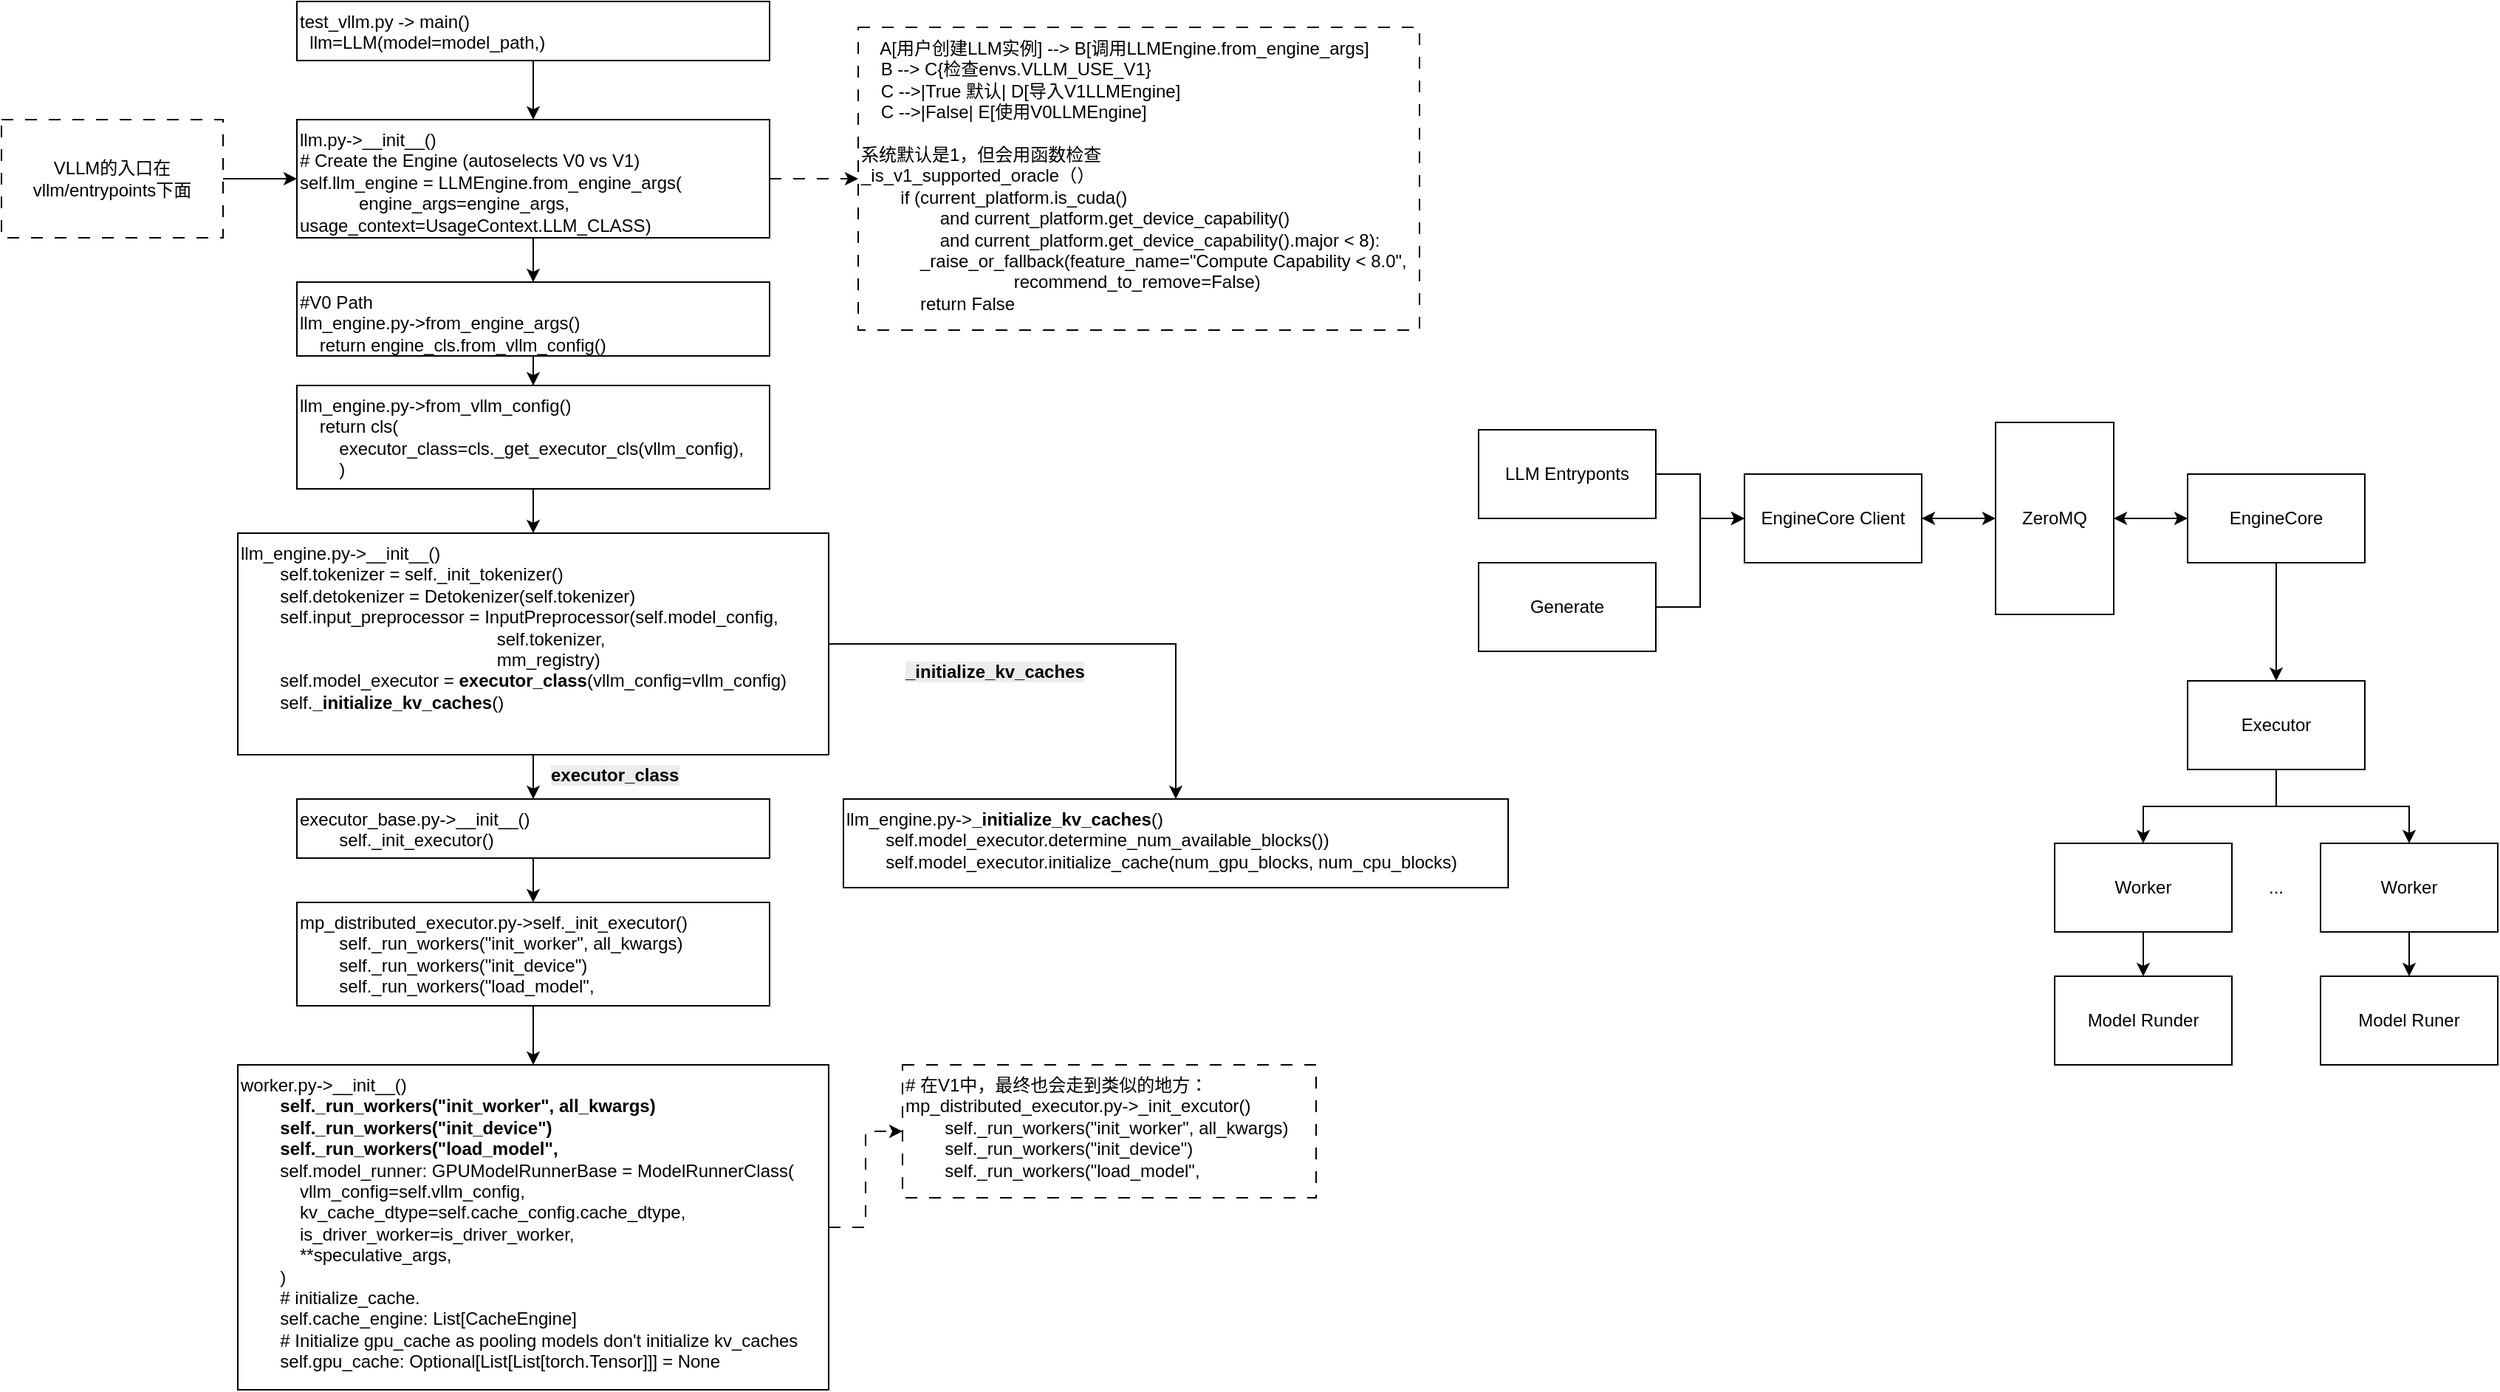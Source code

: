 <mxfile version="28.0.6">
  <diagram name="Page-1" id="GXyGxh3fhqGWcaT-Y3ZY">
    <mxGraphModel dx="2066" dy="1137" grid="1" gridSize="10" guides="1" tooltips="1" connect="1" arrows="1" fold="1" page="1" pageScale="1" pageWidth="850" pageHeight="1100" math="0" shadow="0">
      <root>
        <mxCell id="0" />
        <mxCell id="1" parent="0" />
        <mxCell id="sT55y12rGX_XL4kx0Qpv-9" value="" style="edgeStyle=orthogonalEdgeStyle;rounded=0;orthogonalLoop=1;jettySize=auto;html=1;" parent="1" source="sT55y12rGX_XL4kx0Qpv-1" target="sT55y12rGX_XL4kx0Qpv-8" edge="1">
          <mxGeometry relative="1" as="geometry" />
        </mxCell>
        <mxCell id="sT55y12rGX_XL4kx0Qpv-23" value="" style="edgeStyle=orthogonalEdgeStyle;rounded=0;orthogonalLoop=1;jettySize=auto;html=1;fontFamily=Helvetica;fontSize=12;fontColor=default;dashed=1;dashPattern=8 8;" parent="1" source="sT55y12rGX_XL4kx0Qpv-1" target="sT55y12rGX_XL4kx0Qpv-22" edge="1">
          <mxGeometry relative="1" as="geometry" />
        </mxCell>
        <mxCell id="sT55y12rGX_XL4kx0Qpv-1" value="llm.py-&gt;__init__()&#xa;# Create the Engine (autoselects V0 vs V1)&#xa;self.llm_engine = LLMEngine.from_engine_args(&#xa;            engine_args=engine_args, usage_context=UsageContext.LLM_CLASS)" style="rounded=0;whiteSpace=wrap;html=1;align=left;verticalAlign=top;" parent="1" vertex="1">
          <mxGeometry x="240" y="120" width="320" height="80" as="geometry" />
        </mxCell>
        <mxCell id="sT55y12rGX_XL4kx0Qpv-5" value="" style="edgeStyle=orthogonalEdgeStyle;rounded=0;orthogonalLoop=1;jettySize=auto;html=1;" parent="1" source="sT55y12rGX_XL4kx0Qpv-3" target="sT55y12rGX_XL4kx0Qpv-1" edge="1">
          <mxGeometry relative="1" as="geometry" />
        </mxCell>
        <mxCell id="sT55y12rGX_XL4kx0Qpv-3" value="VLLM的入口在 vllm/entrypoints下面" style="text;html=1;align=center;verticalAlign=middle;whiteSpace=wrap;rounded=0;strokeColor=default;dashed=1;dashPattern=8 8;" parent="1" vertex="1">
          <mxGeometry x="40" y="120" width="150" height="80" as="geometry" />
        </mxCell>
        <mxCell id="sT55y12rGX_XL4kx0Qpv-7" value="" style="edgeStyle=orthogonalEdgeStyle;rounded=0;orthogonalLoop=1;jettySize=auto;html=1;" parent="1" source="sT55y12rGX_XL4kx0Qpv-6" target="sT55y12rGX_XL4kx0Qpv-1" edge="1">
          <mxGeometry relative="1" as="geometry" />
        </mxCell>
        <mxCell id="sT55y12rGX_XL4kx0Qpv-6" value="test_vllm.py -&amp;gt; main()&lt;div&gt;&amp;nbsp; llm=LLM(model=model_path,)&lt;/div&gt;" style="rounded=0;whiteSpace=wrap;html=1;align=left;verticalAlign=top;" parent="1" vertex="1">
          <mxGeometry x="240" y="40" width="320" height="40" as="geometry" />
        </mxCell>
        <mxCell id="sT55y12rGX_XL4kx0Qpv-11" value="" style="edgeStyle=orthogonalEdgeStyle;rounded=0;orthogonalLoop=1;jettySize=auto;html=1;fontFamily=Helvetica;fontSize=12;fontColor=default;" parent="1" source="sT55y12rGX_XL4kx0Qpv-8" target="sT55y12rGX_XL4kx0Qpv-10" edge="1">
          <mxGeometry relative="1" as="geometry" />
        </mxCell>
        <mxCell id="sT55y12rGX_XL4kx0Qpv-8" value="&lt;div&gt;#V0 Path&lt;/div&gt;llm_engine.py-&amp;gt;from_engine_args()&lt;br&gt;&amp;nbsp; &amp;nbsp; return engine_cls.from_vllm_config()" style="rounded=0;whiteSpace=wrap;html=1;align=left;verticalAlign=top;" parent="1" vertex="1">
          <mxGeometry x="240" y="230" width="320" height="50" as="geometry" />
        </mxCell>
        <mxCell id="sT55y12rGX_XL4kx0Qpv-13" value="" style="edgeStyle=orthogonalEdgeStyle;rounded=0;orthogonalLoop=1;jettySize=auto;html=1;fontFamily=Helvetica;fontSize=12;fontColor=default;" parent="1" source="sT55y12rGX_XL4kx0Qpv-10" target="sT55y12rGX_XL4kx0Qpv-12" edge="1">
          <mxGeometry relative="1" as="geometry" />
        </mxCell>
        <mxCell id="sT55y12rGX_XL4kx0Qpv-10" value="llm_engine.py-&amp;gt;from_vllm_config()&lt;br&gt;&amp;nbsp; &amp;nbsp; return cls(&lt;div&gt;&lt;span style=&quot;white-space: pre;&quot;&gt;&#x9;&lt;/span&gt;executor_class=cls._get_executor_cls(vllm_config),&amp;nbsp;&lt;/div&gt;&lt;div&gt;&lt;span style=&quot;white-space: pre;&quot;&gt;&#x9;&lt;/span&gt;)&lt;/div&gt;" style="rounded=0;whiteSpace=wrap;html=1;align=left;verticalAlign=top;" parent="1" vertex="1">
          <mxGeometry x="240" y="300" width="320" height="70" as="geometry" />
        </mxCell>
        <mxCell id="sT55y12rGX_XL4kx0Qpv-15" value="" style="edgeStyle=orthogonalEdgeStyle;rounded=0;orthogonalLoop=1;jettySize=auto;html=1;fontFamily=Helvetica;fontSize=12;fontColor=default;" parent="1" source="sT55y12rGX_XL4kx0Qpv-12" target="sT55y12rGX_XL4kx0Qpv-14" edge="1">
          <mxGeometry relative="1" as="geometry" />
        </mxCell>
        <mxCell id="Y6s4YUltKjXgeL2X_BUD-3" value="" style="edgeStyle=orthogonalEdgeStyle;rounded=0;orthogonalLoop=1;jettySize=auto;html=1;" parent="1" source="sT55y12rGX_XL4kx0Qpv-12" target="Y6s4YUltKjXgeL2X_BUD-2" edge="1">
          <mxGeometry relative="1" as="geometry" />
        </mxCell>
        <mxCell id="sT55y12rGX_XL4kx0Qpv-12" value="llm_engine.py-&amp;gt;__init__()&lt;br&gt;&amp;nbsp; &amp;nbsp; &amp;nbsp; &amp;nbsp; self.tokenizer = self._init_tokenizer()&lt;br&gt;&amp;nbsp; &amp;nbsp; &amp;nbsp; &amp;nbsp; self.detokenizer = Detokenizer(self.tokenizer)&lt;br&gt;&amp;nbsp; &amp;nbsp; &amp;nbsp; &amp;nbsp; self.input_preprocessor = InputPreprocessor(self.model_config,&lt;br&gt;&amp;nbsp; &amp;nbsp; &amp;nbsp; &amp;nbsp; &amp;nbsp; &amp;nbsp; &amp;nbsp; &amp;nbsp; &amp;nbsp; &amp;nbsp; &amp;nbsp; &amp;nbsp; &amp;nbsp; &amp;nbsp; &amp;nbsp; &amp;nbsp; &amp;nbsp; &amp;nbsp; &amp;nbsp; &amp;nbsp; &amp;nbsp; &amp;nbsp; &amp;nbsp; &amp;nbsp; &amp;nbsp; &amp;nbsp; self.tokenizer,&lt;br&gt;&amp;nbsp; &amp;nbsp; &amp;nbsp; &amp;nbsp; &amp;nbsp; &amp;nbsp; &amp;nbsp; &amp;nbsp; &amp;nbsp; &amp;nbsp; &amp;nbsp; &amp;nbsp; &amp;nbsp; &amp;nbsp; &amp;nbsp; &amp;nbsp; &amp;nbsp; &amp;nbsp; &amp;nbsp; &amp;nbsp; &amp;nbsp; &amp;nbsp; &amp;nbsp; &amp;nbsp; &amp;nbsp; &amp;nbsp; mm_registry)&lt;br&gt;&amp;nbsp; &amp;nbsp; &amp;nbsp; &amp;nbsp; self.model_executor = &lt;b&gt;executor_class&lt;/b&gt;(vllm_config=vllm_config)&lt;br&gt;&#x9;&lt;span style=&quot;white-space: pre;&quot;&gt;&#x9;&lt;/span&gt;self.&lt;b&gt;_initialize_kv_caches&lt;/b&gt;()" style="rounded=0;whiteSpace=wrap;html=1;align=left;verticalAlign=top;" parent="1" vertex="1">
          <mxGeometry x="200" y="400" width="400" height="150" as="geometry" />
        </mxCell>
        <mxCell id="sT55y12rGX_XL4kx0Qpv-17" value="" style="edgeStyle=orthogonalEdgeStyle;rounded=0;orthogonalLoop=1;jettySize=auto;html=1;fontFamily=Helvetica;fontSize=12;fontColor=default;" parent="1" source="sT55y12rGX_XL4kx0Qpv-14" target="sT55y12rGX_XL4kx0Qpv-16" edge="1">
          <mxGeometry relative="1" as="geometry" />
        </mxCell>
        <mxCell id="sT55y12rGX_XL4kx0Qpv-14" value="executor_base.py-&amp;gt;__init__()&lt;br&gt;&amp;nbsp; &amp;nbsp; &amp;nbsp; &amp;nbsp; self._init_executor()" style="rounded=0;whiteSpace=wrap;html=1;align=left;verticalAlign=top;" parent="1" vertex="1">
          <mxGeometry x="240" y="580" width="320" height="40" as="geometry" />
        </mxCell>
        <mxCell id="sT55y12rGX_XL4kx0Qpv-19" value="" style="edgeStyle=orthogonalEdgeStyle;rounded=0;orthogonalLoop=1;jettySize=auto;html=1;fontFamily=Helvetica;fontSize=12;fontColor=default;" parent="1" source="sT55y12rGX_XL4kx0Qpv-16" target="sT55y12rGX_XL4kx0Qpv-18" edge="1">
          <mxGeometry relative="1" as="geometry" />
        </mxCell>
        <mxCell id="sT55y12rGX_XL4kx0Qpv-16" value="mp_distributed_executor.py-&amp;gt;self._init_executor()&lt;div&gt;&lt;div&gt;&amp;nbsp; &amp;nbsp; &amp;nbsp; &amp;nbsp; self._run_workers(&quot;init_worker&quot;, all_kwargs)&lt;/div&gt;&lt;div&gt;&amp;nbsp; &amp;nbsp; &amp;nbsp; &amp;nbsp; self._run_workers(&quot;init_device&quot;)&lt;/div&gt;&lt;div&gt;&amp;nbsp; &amp;nbsp; &amp;nbsp; &amp;nbsp; self._run_workers(&quot;load_model&quot;,&lt;/div&gt;&lt;/div&gt;" style="rounded=0;whiteSpace=wrap;html=1;align=left;verticalAlign=top;" parent="1" vertex="1">
          <mxGeometry x="240" y="650" width="320" height="70" as="geometry" />
        </mxCell>
        <mxCell id="sT55y12rGX_XL4kx0Qpv-25" value="" style="edgeStyle=orthogonalEdgeStyle;rounded=0;orthogonalLoop=1;jettySize=auto;html=1;fontFamily=Helvetica;fontSize=12;fontColor=default;dashed=1;dashPattern=8 8;" parent="1" source="sT55y12rGX_XL4kx0Qpv-18" target="sT55y12rGX_XL4kx0Qpv-24" edge="1">
          <mxGeometry relative="1" as="geometry" />
        </mxCell>
        <mxCell id="sT55y12rGX_XL4kx0Qpv-18" value="worker.py-&amp;gt;__init__()&lt;br&gt;&lt;b&gt;&amp;nbsp; &amp;nbsp; &amp;nbsp; &amp;nbsp; self._run_workers(&quot;init_worker&quot;, all_kwargs)&lt;br&gt;&amp;nbsp; &amp;nbsp; &amp;nbsp; &amp;nbsp; self._run_workers(&quot;init_device&quot;)&lt;br&gt;&amp;nbsp; &amp;nbsp; &amp;nbsp; &amp;nbsp; self._run_workers(&quot;load_model&quot;,&lt;/b&gt;&lt;br&gt;&amp;nbsp; &amp;nbsp; &amp;nbsp; &amp;nbsp; self.model_runner: GPUModelRunnerBase = ModelRunnerClass(&lt;br&gt;&amp;nbsp; &amp;nbsp; &amp;nbsp; &amp;nbsp; &amp;nbsp; &amp;nbsp; vllm_config=self.vllm_config,&lt;br&gt;&amp;nbsp; &amp;nbsp; &amp;nbsp; &amp;nbsp; &amp;nbsp; &amp;nbsp; kv_cache_dtype=self.cache_config.cache_dtype,&lt;br&gt;&amp;nbsp; &amp;nbsp; &amp;nbsp; &amp;nbsp; &amp;nbsp; &amp;nbsp; is_driver_worker=is_driver_worker,&lt;br&gt;&amp;nbsp; &amp;nbsp; &amp;nbsp; &amp;nbsp; &amp;nbsp; &amp;nbsp; **speculative_args,&lt;br&gt;&amp;nbsp; &amp;nbsp; &amp;nbsp; &amp;nbsp; )&lt;br&gt;&amp;nbsp; &amp;nbsp; &amp;nbsp; &amp;nbsp; # initialize_cache.&lt;br&gt;&amp;nbsp; &amp;nbsp; &amp;nbsp; &amp;nbsp; self.cache_engine: List[CacheEngine]&lt;br&gt;&amp;nbsp; &amp;nbsp; &amp;nbsp; &amp;nbsp; # Initialize gpu_cache as pooling models don&#39;t initialize kv_caches&lt;br&gt;&amp;nbsp; &amp;nbsp; &amp;nbsp; &amp;nbsp; self.gpu_cache: Optional[List[List[torch.Tensor]]] = None" style="rounded=0;whiteSpace=wrap;html=1;align=left;verticalAlign=top;" parent="1" vertex="1">
          <mxGeometry x="200" y="760" width="400" height="220" as="geometry" />
        </mxCell>
        <mxCell id="sT55y12rGX_XL4kx0Qpv-22" value="&amp;nbsp; &amp;nbsp; A[用户创建LLM实例] --&amp;gt; B[调用LLMEngine.from_engine_args]&lt;br&gt;&amp;nbsp; &amp;nbsp; B --&amp;gt; C{检查envs.VLLM_USE_V1}&lt;br&gt;&amp;nbsp; &amp;nbsp; C --&amp;gt;|True 默认| D[导入V1LLMEngine]&lt;br&gt;&amp;nbsp; &amp;nbsp; C --&amp;gt;|False| E[使用V0LLMEngine]&lt;br&gt;&lt;br&gt;系统默认是1，但会用函数检查&lt;br&gt;_is_v1_supported_oracle（）&lt;div&gt;&lt;div&gt;&amp;nbsp; &amp;nbsp; &amp;nbsp; &amp;nbsp; if (current_platform.is_cuda()&lt;/div&gt;&lt;div&gt;&amp;nbsp; &amp;nbsp; &amp;nbsp; &amp;nbsp; &amp;nbsp; &amp;nbsp; &amp;nbsp; &amp;nbsp; and current_platform.get_device_capability()&lt;/div&gt;&lt;div&gt;&amp;nbsp; &amp;nbsp; &amp;nbsp; &amp;nbsp; &amp;nbsp; &amp;nbsp; &amp;nbsp; &amp;nbsp; and current_platform.get_device_capability().major &amp;lt; 8):&lt;/div&gt;&lt;div&gt;&amp;nbsp; &amp;nbsp; &amp;nbsp; &amp;nbsp; &amp;nbsp; &amp;nbsp; _raise_or_fallback(feature_name=&quot;Compute Capability &amp;lt; 8.0&quot;,&lt;/div&gt;&lt;div&gt;&amp;nbsp; &amp;nbsp; &amp;nbsp; &amp;nbsp; &amp;nbsp; &amp;nbsp; &amp;nbsp; &amp;nbsp; &amp;nbsp; &amp;nbsp; &amp;nbsp; &amp;nbsp; &amp;nbsp; &amp;nbsp; &amp;nbsp; &amp;nbsp;recommend_to_remove=False)&lt;/div&gt;&lt;div&gt;&amp;nbsp; &amp;nbsp; &amp;nbsp; &amp;nbsp; &amp;nbsp; &amp;nbsp; return False&lt;/div&gt;&lt;/div&gt;" style="rounded=0;whiteSpace=wrap;html=1;align=left;verticalAlign=top;dashed=1;dashPattern=8 8;" parent="1" vertex="1">
          <mxGeometry x="620" y="57.5" width="380" height="205" as="geometry" />
        </mxCell>
        <mxCell id="sT55y12rGX_XL4kx0Qpv-24" value="&lt;div&gt;# 在V1中，最终也会走到类似的地方：&lt;/div&gt;mp_distributed_executor.py-&amp;gt;_init_excutor()&lt;br&gt;&amp;nbsp; &amp;nbsp; &amp;nbsp; &amp;nbsp; self._run_workers(&quot;init_worker&quot;, all_kwargs)&lt;br&gt;&amp;nbsp; &amp;nbsp; &amp;nbsp; &amp;nbsp; self._run_workers(&quot;init_device&quot;)&lt;br&gt;&amp;nbsp; &amp;nbsp; &amp;nbsp; &amp;nbsp; self._run_workers(&quot;load_model&quot;," style="rounded=0;whiteSpace=wrap;html=1;align=left;verticalAlign=top;dashed=1;dashPattern=8 8;" parent="1" vertex="1">
          <mxGeometry x="650" y="760" width="280" height="90" as="geometry" />
        </mxCell>
        <mxCell id="Y6s4YUltKjXgeL2X_BUD-1" value="&lt;b style=&quot;forced-color-adjust: none; color: rgb(0, 0, 0); font-family: Helvetica; font-size: 12px; font-style: normal; font-variant-ligatures: normal; font-variant-caps: normal; letter-spacing: normal; orphans: 2; text-align: left; text-indent: 0px; text-transform: none; widows: 2; word-spacing: 0px; -webkit-text-stroke-width: 0px; white-space: normal; background-color: rgb(236, 236, 236); text-decoration-thickness: initial; text-decoration-style: initial; text-decoration-color: initial;&quot;&gt;executor_class&lt;/b&gt;" style="text;whiteSpace=wrap;html=1;" parent="1" vertex="1">
          <mxGeometry x="410" y="550" width="120" height="40" as="geometry" />
        </mxCell>
        <mxCell id="Y6s4YUltKjXgeL2X_BUD-2" value="llm_engine.py-&amp;gt;&lt;b&gt;_initialize_kv_caches&lt;/b&gt;()&lt;br&gt;&amp;nbsp; &amp;nbsp; &amp;nbsp; &amp;nbsp;&amp;nbsp;self.model_executor.determine_num_available_blocks())&lt;br&gt;&#x9;&lt;span style=&quot;white-space: pre;&quot;&gt;&#x9;&lt;/span&gt;self.model_executor.initialize_cache(num_gpu_blocks, num_cpu_blocks)" style="rounded=0;whiteSpace=wrap;html=1;align=left;verticalAlign=top;" parent="1" vertex="1">
          <mxGeometry x="610" y="580" width="450" height="60" as="geometry" />
        </mxCell>
        <mxCell id="Y6s4YUltKjXgeL2X_BUD-4" value="&lt;b style=&quot;forced-color-adjust: none; color: rgb(0, 0, 0); font-family: Helvetica; font-size: 12px; font-style: normal; font-variant-ligatures: normal; font-variant-caps: normal; letter-spacing: normal; orphans: 2; text-align: left; text-indent: 0px; text-transform: none; widows: 2; word-spacing: 0px; -webkit-text-stroke-width: 0px; white-space: normal; background-color: rgb(236, 236, 236); text-decoration-thickness: initial; text-decoration-style: initial; text-decoration-color: initial;&quot;&gt;_initialize_kv_caches&lt;/b&gt;" style="text;whiteSpace=wrap;html=1;" parent="1" vertex="1">
          <mxGeometry x="650" y="480" width="150" height="40" as="geometry" />
        </mxCell>
        <mxCell id="FvFLSkKqpKLTtvr1RCym-4" style="edgeStyle=orthogonalEdgeStyle;rounded=0;orthogonalLoop=1;jettySize=auto;html=1;entryX=0;entryY=0.5;entryDx=0;entryDy=0;" edge="1" parent="1" source="FvFLSkKqpKLTtvr1RCym-1" target="FvFLSkKqpKLTtvr1RCym-3">
          <mxGeometry relative="1" as="geometry" />
        </mxCell>
        <mxCell id="FvFLSkKqpKLTtvr1RCym-1" value="LLM Entryponts" style="rounded=0;whiteSpace=wrap;html=1;" vertex="1" parent="1">
          <mxGeometry x="1040" y="330" width="120" height="60" as="geometry" />
        </mxCell>
        <mxCell id="FvFLSkKqpKLTtvr1RCym-5" style="edgeStyle=orthogonalEdgeStyle;rounded=0;orthogonalLoop=1;jettySize=auto;html=1;entryX=0;entryY=0.5;entryDx=0;entryDy=0;" edge="1" parent="1" source="FvFLSkKqpKLTtvr1RCym-2" target="FvFLSkKqpKLTtvr1RCym-3">
          <mxGeometry relative="1" as="geometry" />
        </mxCell>
        <mxCell id="FvFLSkKqpKLTtvr1RCym-2" value="Generate" style="rounded=0;whiteSpace=wrap;html=1;" vertex="1" parent="1">
          <mxGeometry x="1040" y="420" width="120" height="60" as="geometry" />
        </mxCell>
        <mxCell id="FvFLSkKqpKLTtvr1RCym-7" value="" style="edgeStyle=orthogonalEdgeStyle;rounded=0;orthogonalLoop=1;jettySize=auto;html=1;" edge="1" parent="1" source="FvFLSkKqpKLTtvr1RCym-3" target="FvFLSkKqpKLTtvr1RCym-6">
          <mxGeometry relative="1" as="geometry" />
        </mxCell>
        <mxCell id="FvFLSkKqpKLTtvr1RCym-9" value="" style="edgeStyle=orthogonalEdgeStyle;rounded=0;orthogonalLoop=1;jettySize=auto;html=1;" edge="1" parent="1" source="FvFLSkKqpKLTtvr1RCym-3" target="FvFLSkKqpKLTtvr1RCym-8">
          <mxGeometry relative="1" as="geometry" />
        </mxCell>
        <mxCell id="FvFLSkKqpKLTtvr1RCym-3" value="EngineCore Client" style="rounded=0;whiteSpace=wrap;html=1;" vertex="1" parent="1">
          <mxGeometry x="1220" y="360" width="120" height="60" as="geometry" />
        </mxCell>
        <mxCell id="FvFLSkKqpKLTtvr1RCym-10" value="" style="edgeStyle=orthogonalEdgeStyle;rounded=0;orthogonalLoop=1;jettySize=auto;html=1;" edge="1" parent="1" source="FvFLSkKqpKLTtvr1RCym-6" target="FvFLSkKqpKLTtvr1RCym-3">
          <mxGeometry relative="1" as="geometry" />
        </mxCell>
        <mxCell id="FvFLSkKqpKLTtvr1RCym-6" value="ZeroMQ" style="rounded=0;whiteSpace=wrap;html=1;" vertex="1" parent="1">
          <mxGeometry x="1390" y="325" width="80" height="130" as="geometry" />
        </mxCell>
        <mxCell id="FvFLSkKqpKLTtvr1RCym-11" value="" style="edgeStyle=orthogonalEdgeStyle;rounded=0;orthogonalLoop=1;jettySize=auto;html=1;" edge="1" parent="1" source="FvFLSkKqpKLTtvr1RCym-8" target="FvFLSkKqpKLTtvr1RCym-6">
          <mxGeometry relative="1" as="geometry" />
        </mxCell>
        <mxCell id="FvFLSkKqpKLTtvr1RCym-13" value="" style="edgeStyle=orthogonalEdgeStyle;rounded=0;orthogonalLoop=1;jettySize=auto;html=1;" edge="1" parent="1" source="FvFLSkKqpKLTtvr1RCym-8" target="FvFLSkKqpKLTtvr1RCym-12">
          <mxGeometry relative="1" as="geometry" />
        </mxCell>
        <mxCell id="FvFLSkKqpKLTtvr1RCym-8" value="EngineCore" style="rounded=0;whiteSpace=wrap;html=1;" vertex="1" parent="1">
          <mxGeometry x="1520" y="360" width="120" height="60" as="geometry" />
        </mxCell>
        <mxCell id="FvFLSkKqpKLTtvr1RCym-15" value="" style="edgeStyle=orthogonalEdgeStyle;rounded=0;orthogonalLoop=1;jettySize=auto;html=1;" edge="1" parent="1" source="FvFLSkKqpKLTtvr1RCym-12" target="FvFLSkKqpKLTtvr1RCym-14">
          <mxGeometry relative="1" as="geometry" />
        </mxCell>
        <mxCell id="FvFLSkKqpKLTtvr1RCym-17" value="" style="edgeStyle=orthogonalEdgeStyle;rounded=0;orthogonalLoop=1;jettySize=auto;html=1;" edge="1" parent="1" source="FvFLSkKqpKLTtvr1RCym-12" target="FvFLSkKqpKLTtvr1RCym-16">
          <mxGeometry relative="1" as="geometry" />
        </mxCell>
        <mxCell id="FvFLSkKqpKLTtvr1RCym-12" value="Executor" style="rounded=0;whiteSpace=wrap;html=1;" vertex="1" parent="1">
          <mxGeometry x="1520" y="500" width="120" height="60" as="geometry" />
        </mxCell>
        <mxCell id="FvFLSkKqpKLTtvr1RCym-20" value="" style="edgeStyle=orthogonalEdgeStyle;rounded=0;orthogonalLoop=1;jettySize=auto;html=1;" edge="1" parent="1" source="FvFLSkKqpKLTtvr1RCym-14" target="FvFLSkKqpKLTtvr1RCym-19">
          <mxGeometry relative="1" as="geometry" />
        </mxCell>
        <mxCell id="FvFLSkKqpKLTtvr1RCym-14" value="Worker" style="rounded=0;whiteSpace=wrap;html=1;" vertex="1" parent="1">
          <mxGeometry x="1430" y="610" width="120" height="60" as="geometry" />
        </mxCell>
        <mxCell id="FvFLSkKqpKLTtvr1RCym-22" value="" style="edgeStyle=orthogonalEdgeStyle;rounded=0;orthogonalLoop=1;jettySize=auto;html=1;" edge="1" parent="1" source="FvFLSkKqpKLTtvr1RCym-16" target="FvFLSkKqpKLTtvr1RCym-21">
          <mxGeometry relative="1" as="geometry" />
        </mxCell>
        <mxCell id="FvFLSkKqpKLTtvr1RCym-16" value="Worker" style="rounded=0;whiteSpace=wrap;html=1;" vertex="1" parent="1">
          <mxGeometry x="1610" y="610" width="120" height="60" as="geometry" />
        </mxCell>
        <mxCell id="FvFLSkKqpKLTtvr1RCym-18" value="..." style="text;html=1;align=center;verticalAlign=middle;whiteSpace=wrap;rounded=0;" vertex="1" parent="1">
          <mxGeometry x="1550" y="625" width="60" height="30" as="geometry" />
        </mxCell>
        <mxCell id="FvFLSkKqpKLTtvr1RCym-19" value="Model Runder" style="rounded=0;whiteSpace=wrap;html=1;" vertex="1" parent="1">
          <mxGeometry x="1430" y="700" width="120" height="60" as="geometry" />
        </mxCell>
        <mxCell id="FvFLSkKqpKLTtvr1RCym-21" value="Model Runer" style="rounded=0;whiteSpace=wrap;html=1;" vertex="1" parent="1">
          <mxGeometry x="1610" y="700" width="120" height="60" as="geometry" />
        </mxCell>
      </root>
    </mxGraphModel>
  </diagram>
</mxfile>
